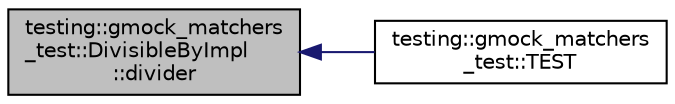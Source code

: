 digraph "testing::gmock_matchers_test::DivisibleByImpl::divider"
{
  edge [fontname="Helvetica",fontsize="10",labelfontname="Helvetica",labelfontsize="10"];
  node [fontname="Helvetica",fontsize="10",shape=record];
  rankdir="LR";
  Node7 [label="testing::gmock_matchers\l_test::DivisibleByImpl\l::divider",height=0.2,width=0.4,color="black", fillcolor="grey75", style="filled", fontcolor="black"];
  Node7 -> Node8 [dir="back",color="midnightblue",fontsize="10",style="solid",fontname="Helvetica"];
  Node8 [label="testing::gmock_matchers\l_test::TEST",height=0.2,width=0.4,color="black", fillcolor="white", style="filled",URL="$d5/de1/namespacetesting_1_1gmock__matchers__test.html#ae29925e94a9396fe3c7fab6efaff8d8a"];
}
